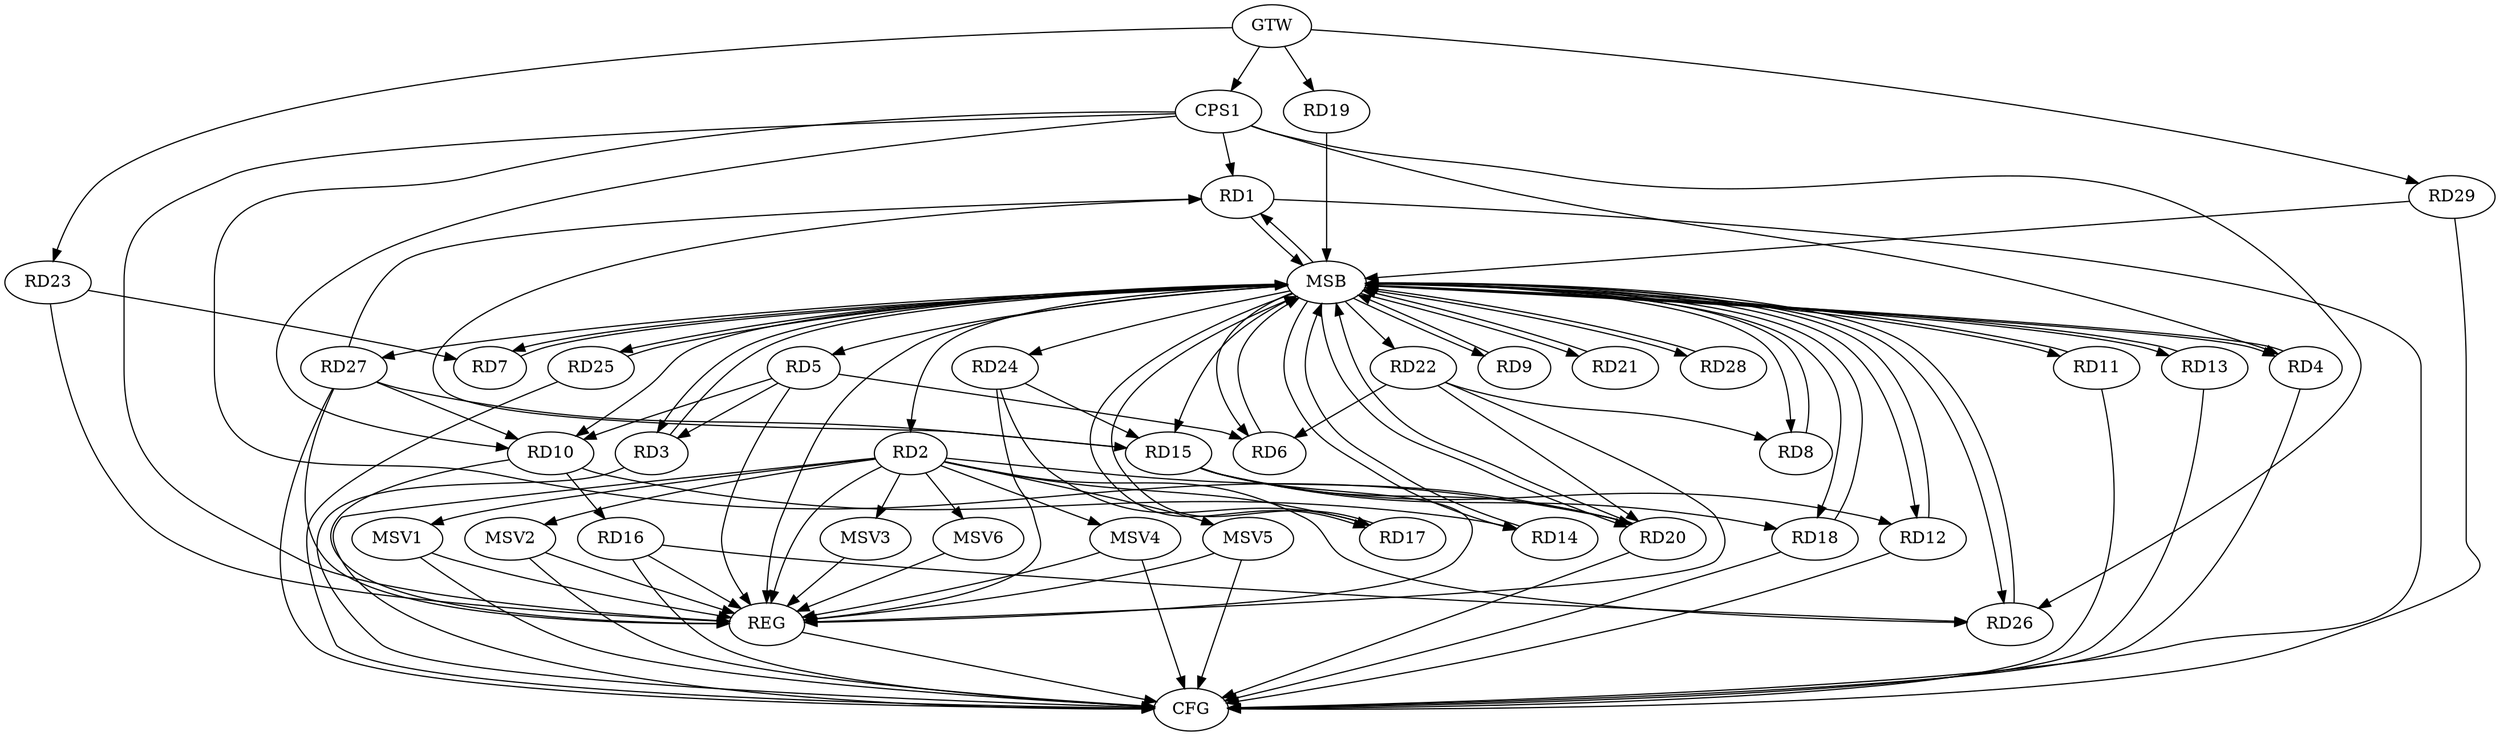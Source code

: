 strict digraph G {
  RD1 [ label="RD1" ];
  RD2 [ label="RD2" ];
  RD3 [ label="RD3" ];
  RD4 [ label="RD4" ];
  RD5 [ label="RD5" ];
  RD6 [ label="RD6" ];
  RD7 [ label="RD7" ];
  RD8 [ label="RD8" ];
  RD9 [ label="RD9" ];
  RD10 [ label="RD10" ];
  RD11 [ label="RD11" ];
  RD12 [ label="RD12" ];
  RD13 [ label="RD13" ];
  RD14 [ label="RD14" ];
  RD15 [ label="RD15" ];
  RD16 [ label="RD16" ];
  RD17 [ label="RD17" ];
  RD18 [ label="RD18" ];
  RD19 [ label="RD19" ];
  RD20 [ label="RD20" ];
  RD21 [ label="RD21" ];
  RD22 [ label="RD22" ];
  RD23 [ label="RD23" ];
  RD24 [ label="RD24" ];
  RD25 [ label="RD25" ];
  RD26 [ label="RD26" ];
  RD27 [ label="RD27" ];
  RD28 [ label="RD28" ];
  RD29 [ label="RD29" ];
  CPS1 [ label="CPS1" ];
  GTW [ label="GTW" ];
  REG [ label="REG" ];
  MSB [ label="MSB" ];
  CFG [ label="CFG" ];
  MSV1 [ label="MSV1" ];
  MSV2 [ label="MSV2" ];
  MSV3 [ label="MSV3" ];
  MSV4 [ label="MSV4" ];
  MSV5 [ label="MSV5" ];
  MSV6 [ label="MSV6" ];
  RD15 -> RD1;
  RD27 -> RD1;
  RD2 -> RD17;
  RD2 -> RD20;
  RD2 -> RD26;
  RD5 -> RD3;
  RD5 -> RD6;
  RD5 -> RD10;
  RD22 -> RD6;
  RD23 -> RD7;
  RD22 -> RD8;
  RD10 -> RD14;
  RD10 -> RD16;
  RD27 -> RD10;
  RD15 -> RD12;
  RD15 -> RD18;
  RD15 -> RD20;
  RD24 -> RD15;
  RD27 -> RD15;
  RD16 -> RD26;
  RD24 -> RD17;
  RD22 -> RD20;
  CPS1 -> RD4;
  CPS1 -> RD26;
  CPS1 -> RD1;
  CPS1 -> RD10;
  CPS1 -> RD20;
  GTW -> RD19;
  GTW -> RD23;
  GTW -> RD29;
  GTW -> CPS1;
  RD2 -> REG;
  RD5 -> REG;
  RD10 -> REG;
  RD15 -> REG;
  RD16 -> REG;
  RD22 -> REG;
  RD23 -> REG;
  RD24 -> REG;
  RD27 -> REG;
  CPS1 -> REG;
  RD1 -> MSB;
  MSB -> RD7;
  MSB -> RD14;
  MSB -> REG;
  RD3 -> MSB;
  MSB -> RD17;
  MSB -> RD25;
  MSB -> RD27;
  RD4 -> MSB;
  RD6 -> MSB;
  RD7 -> MSB;
  MSB -> RD6;
  MSB -> RD11;
  RD8 -> MSB;
  MSB -> RD26;
  RD9 -> MSB;
  MSB -> RD20;
  MSB -> RD24;
  RD11 -> MSB;
  MSB -> RD4;
  RD12 -> MSB;
  MSB -> RD9;
  RD13 -> MSB;
  MSB -> RD21;
  MSB -> RD22;
  RD14 -> MSB;
  MSB -> RD1;
  MSB -> RD12;
  MSB -> RD28;
  RD17 -> MSB;
  MSB -> RD2;
  MSB -> RD3;
  MSB -> RD8;
  RD18 -> MSB;
  MSB -> RD10;
  RD19 -> MSB;
  RD20 -> MSB;
  MSB -> RD15;
  RD21 -> MSB;
  RD25 -> MSB;
  RD26 -> MSB;
  MSB -> RD5;
  RD28 -> MSB;
  MSB -> RD18;
  RD29 -> MSB;
  MSB -> RD13;
  RD2 -> CFG;
  RD3 -> CFG;
  RD11 -> CFG;
  RD18 -> CFG;
  RD13 -> CFG;
  RD25 -> CFG;
  RD4 -> CFG;
  RD1 -> CFG;
  RD27 -> CFG;
  RD12 -> CFG;
  RD20 -> CFG;
  RD29 -> CFG;
  RD16 -> CFG;
  REG -> CFG;
  RD2 -> MSV1;
  RD2 -> MSV2;
  MSV1 -> REG;
  MSV1 -> CFG;
  MSV2 -> REG;
  MSV2 -> CFG;
  RD2 -> MSV3;
  RD2 -> MSV4;
  MSV3 -> REG;
  MSV4 -> REG;
  MSV4 -> CFG;
  RD2 -> MSV5;
  MSV5 -> REG;
  MSV5 -> CFG;
  RD2 -> MSV6;
  MSV6 -> REG;
}
